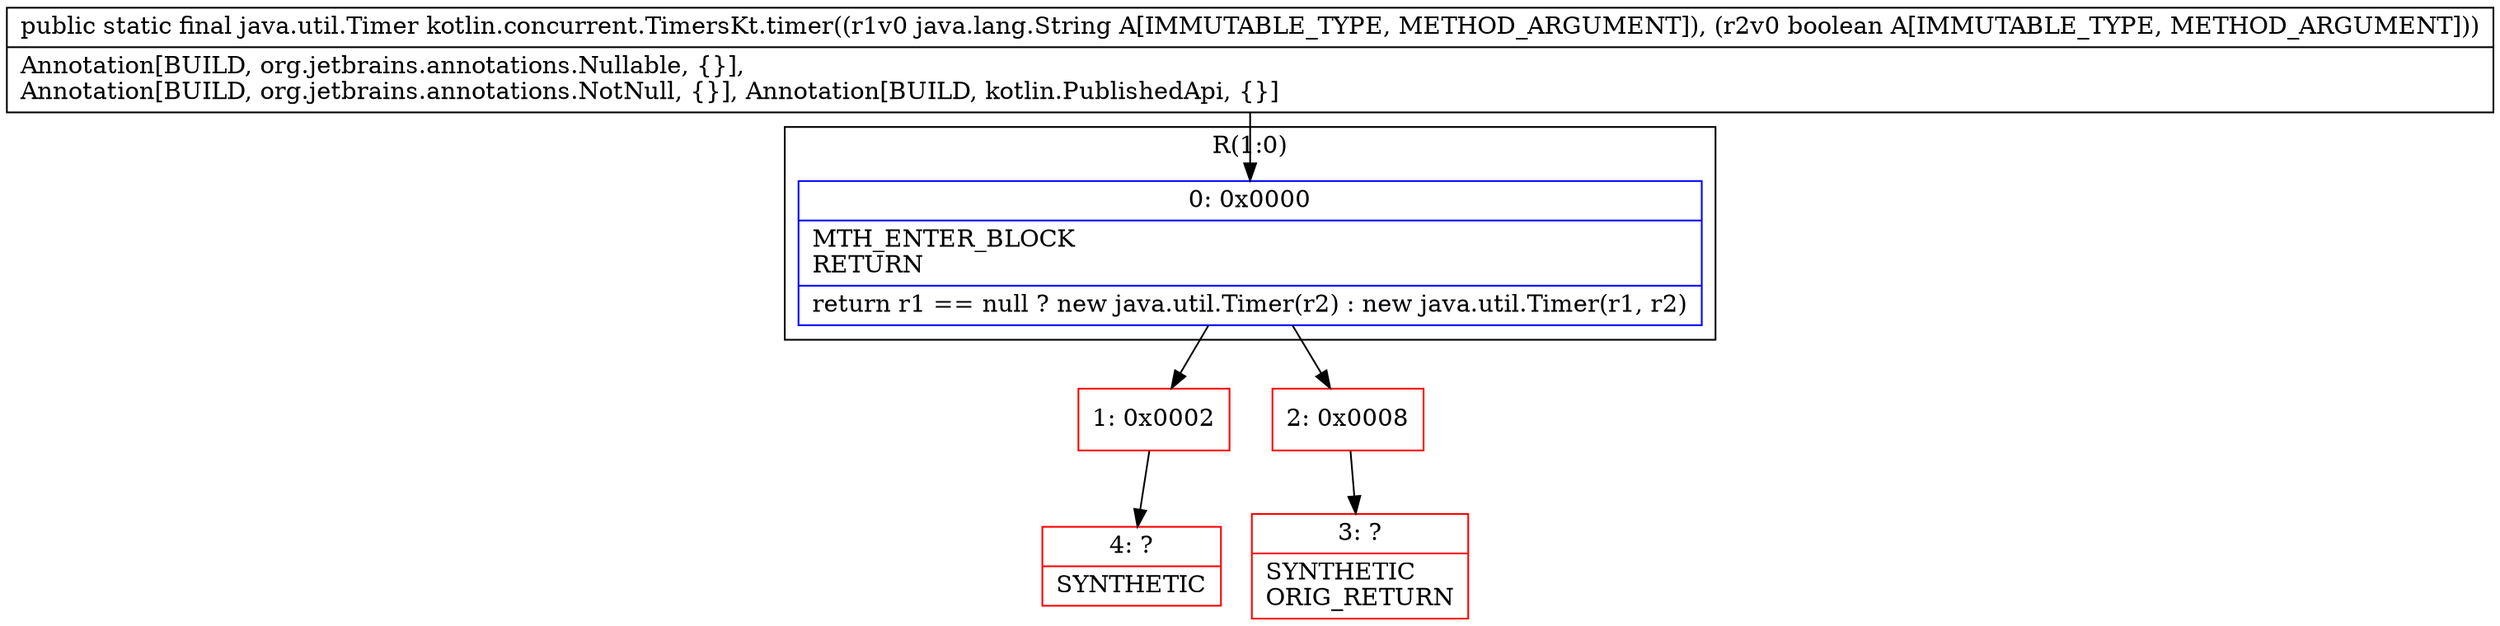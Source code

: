 digraph "CFG forkotlin.concurrent.TimersKt.timer(Ljava\/lang\/String;Z)Ljava\/util\/Timer;" {
subgraph cluster_Region_591304309 {
label = "R(1:0)";
node [shape=record,color=blue];
Node_0 [shape=record,label="{0\:\ 0x0000|MTH_ENTER_BLOCK\lRETURN\l|return r1 == null ? new java.util.Timer(r2) : new java.util.Timer(r1, r2)\l}"];
}
Node_1 [shape=record,color=red,label="{1\:\ 0x0002}"];
Node_2 [shape=record,color=red,label="{2\:\ 0x0008}"];
Node_3 [shape=record,color=red,label="{3\:\ ?|SYNTHETIC\lORIG_RETURN\l}"];
Node_4 [shape=record,color=red,label="{4\:\ ?|SYNTHETIC\l}"];
MethodNode[shape=record,label="{public static final java.util.Timer kotlin.concurrent.TimersKt.timer((r1v0 java.lang.String A[IMMUTABLE_TYPE, METHOD_ARGUMENT]), (r2v0 boolean A[IMMUTABLE_TYPE, METHOD_ARGUMENT]))  | Annotation[BUILD, org.jetbrains.annotations.Nullable, \{\}], \lAnnotation[BUILD, org.jetbrains.annotations.NotNull, \{\}], Annotation[BUILD, kotlin.PublishedApi, \{\}]\l}"];
MethodNode -> Node_0;
Node_0 -> Node_1;
Node_0 -> Node_2;
Node_1 -> Node_4;
Node_2 -> Node_3;
}

